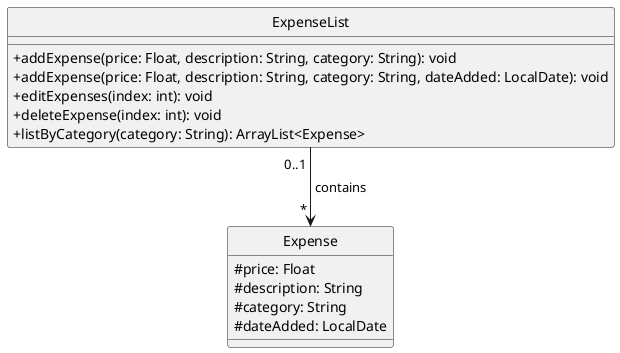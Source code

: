 @startuml
skinparam classAttributeIconSize 0
hide circle

class Expense {
    #price: Float
    #description: String
    #category: String
    #dateAdded: LocalDate
'    +Expense(price: Float, description: String, category: String): Expense
'    +Expense(price: Float, description: String, category: String, dateAdded: LocalDate): Expense
'    +getPrice(): Float
'    +getDescription(): String
'    +getCategory(): String
'    +getDateAdded(): LocalDate
'    +setPrice(price: Float): void
'    +setDescription(description: String): void
'    +setCategory(String: category): void
'    +setDateAdded(dateAdded: LocalDate): void
}

class ExpenseList {
    +addExpense(price: Float, description: String, category: String): void
    +addExpense(price: Float, description: String, category: String, dateAdded: LocalDate): void
    +editExpenses(index: int): void
    +deleteExpense(index: int): void
    +listByCategory(category: String): ArrayList<Expense>
}

ExpenseList " 0..1 " -d-> " * " Expense : " contains "

@enduml
